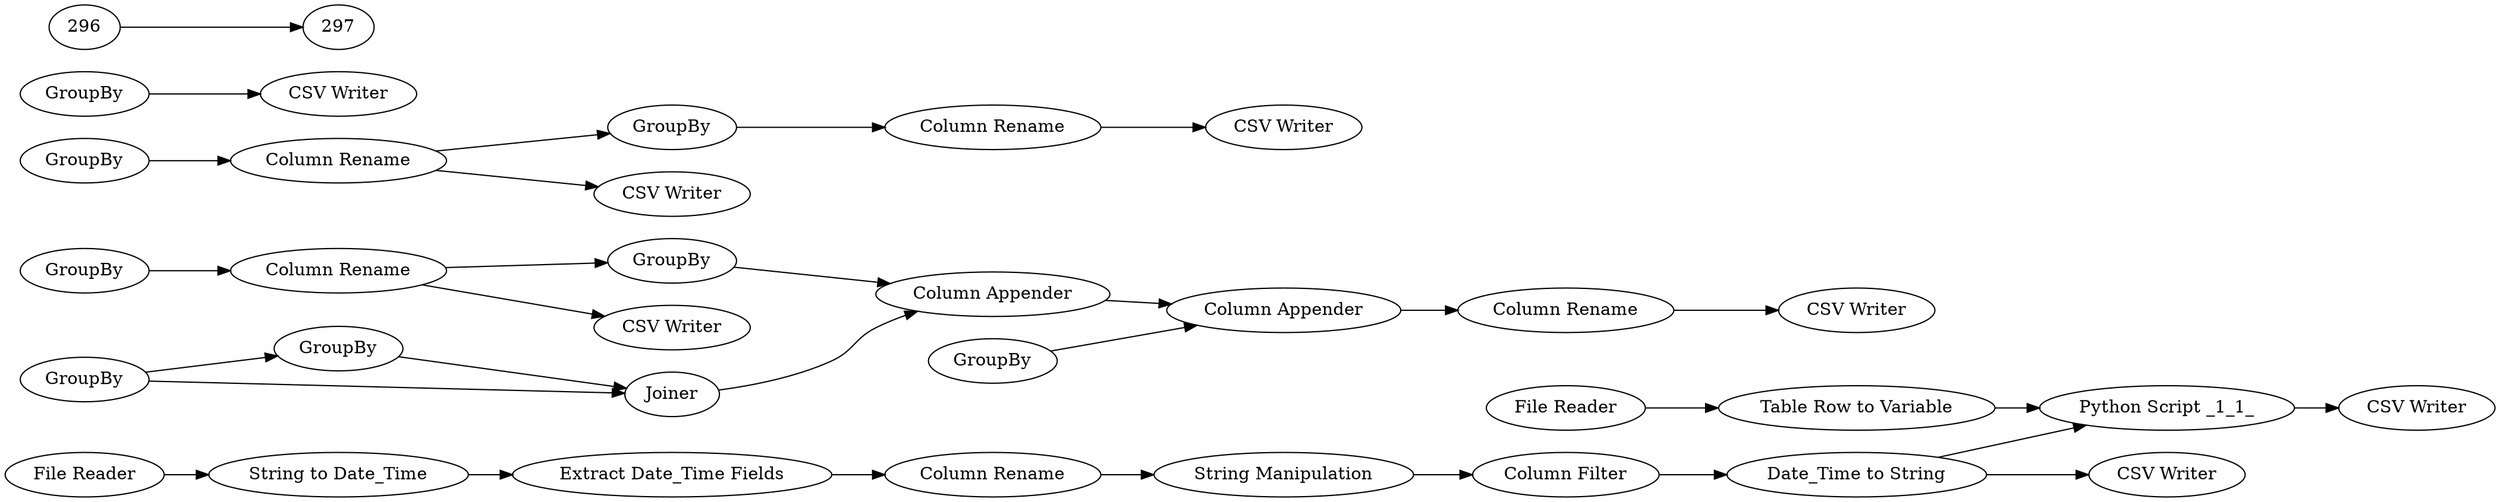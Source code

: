 digraph {
	10 [label="Column Rename"]
	14 [label="Column Filter"]
	20 [label="Table Row to Variable"]
	29 [label="File Reader"]
	33 [label="String Manipulation"]
	36 [label="File Reader"]
	355 [label="Python Script _1_1_"]
	359 [label="String to Date_Time"]
	360 [label="Extract Date_Time Fields"]
	361 [label="Date_Time to String"]
	362 [label="CSV Writer"]
	363 [label="CSV Writer"]
	34 [label=GroupBy]
	35 [label=GroupBy]
	37 [label="Column Rename"]
	39 [label=GroupBy]
	40 [label="Column Rename"]
	41 [label=GroupBy]
	42 [label="Column Rename"]
	43 [label=GroupBy]
	44 [label=GroupBy]
	45 [label=Joiner]
	46 [label="Column Appender"]
	47 [label="Column Rename"]
	48 [label=GroupBy]
	54 [label=GroupBy]
	55 [label="Column Appender"]
	56 [label="CSV Writer"]
	58 [label="CSV Writer"]
	59 [label="CSV Writer"]
	60 [label="CSV Writer"]
	61 [label="CSV Writer"]
	10 -> 33
	14 -> 361
	20 -> 355
	29 -> 20
	33 -> 14
	36 -> 359
	355 -> 363
	359 -> 360
	360 -> 10
	361 -> 362
	361 -> 355
	34 -> 37
	35 -> 46
	37 -> 35
	37 -> 56
	39 -> 40
	40 -> 41
	40 -> 58
	41 -> 42
	42 -> 59
	43 -> 45
	43 -> 44
	44 -> 45
	45 -> 46
	46 -> 55
	47 -> 61
	48 -> 60
	54 -> 55
	55 -> 47
	296 -> 297
	rankdir=LR
}
